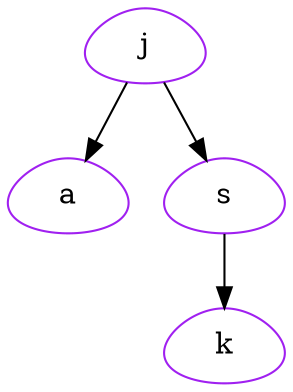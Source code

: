 digraph G{ 
 node [shape = egg, color = purple];
Nodoj [ label = "j" ]; 
Nodoa [ label = "a" ]; 
Nodos [ label = "s" ]; 
Nodok [ label = "k" ]; 
Nodoj-> Nodoa; 
Nodoj-> Nodos; 
Nodos-> Nodok; 
}